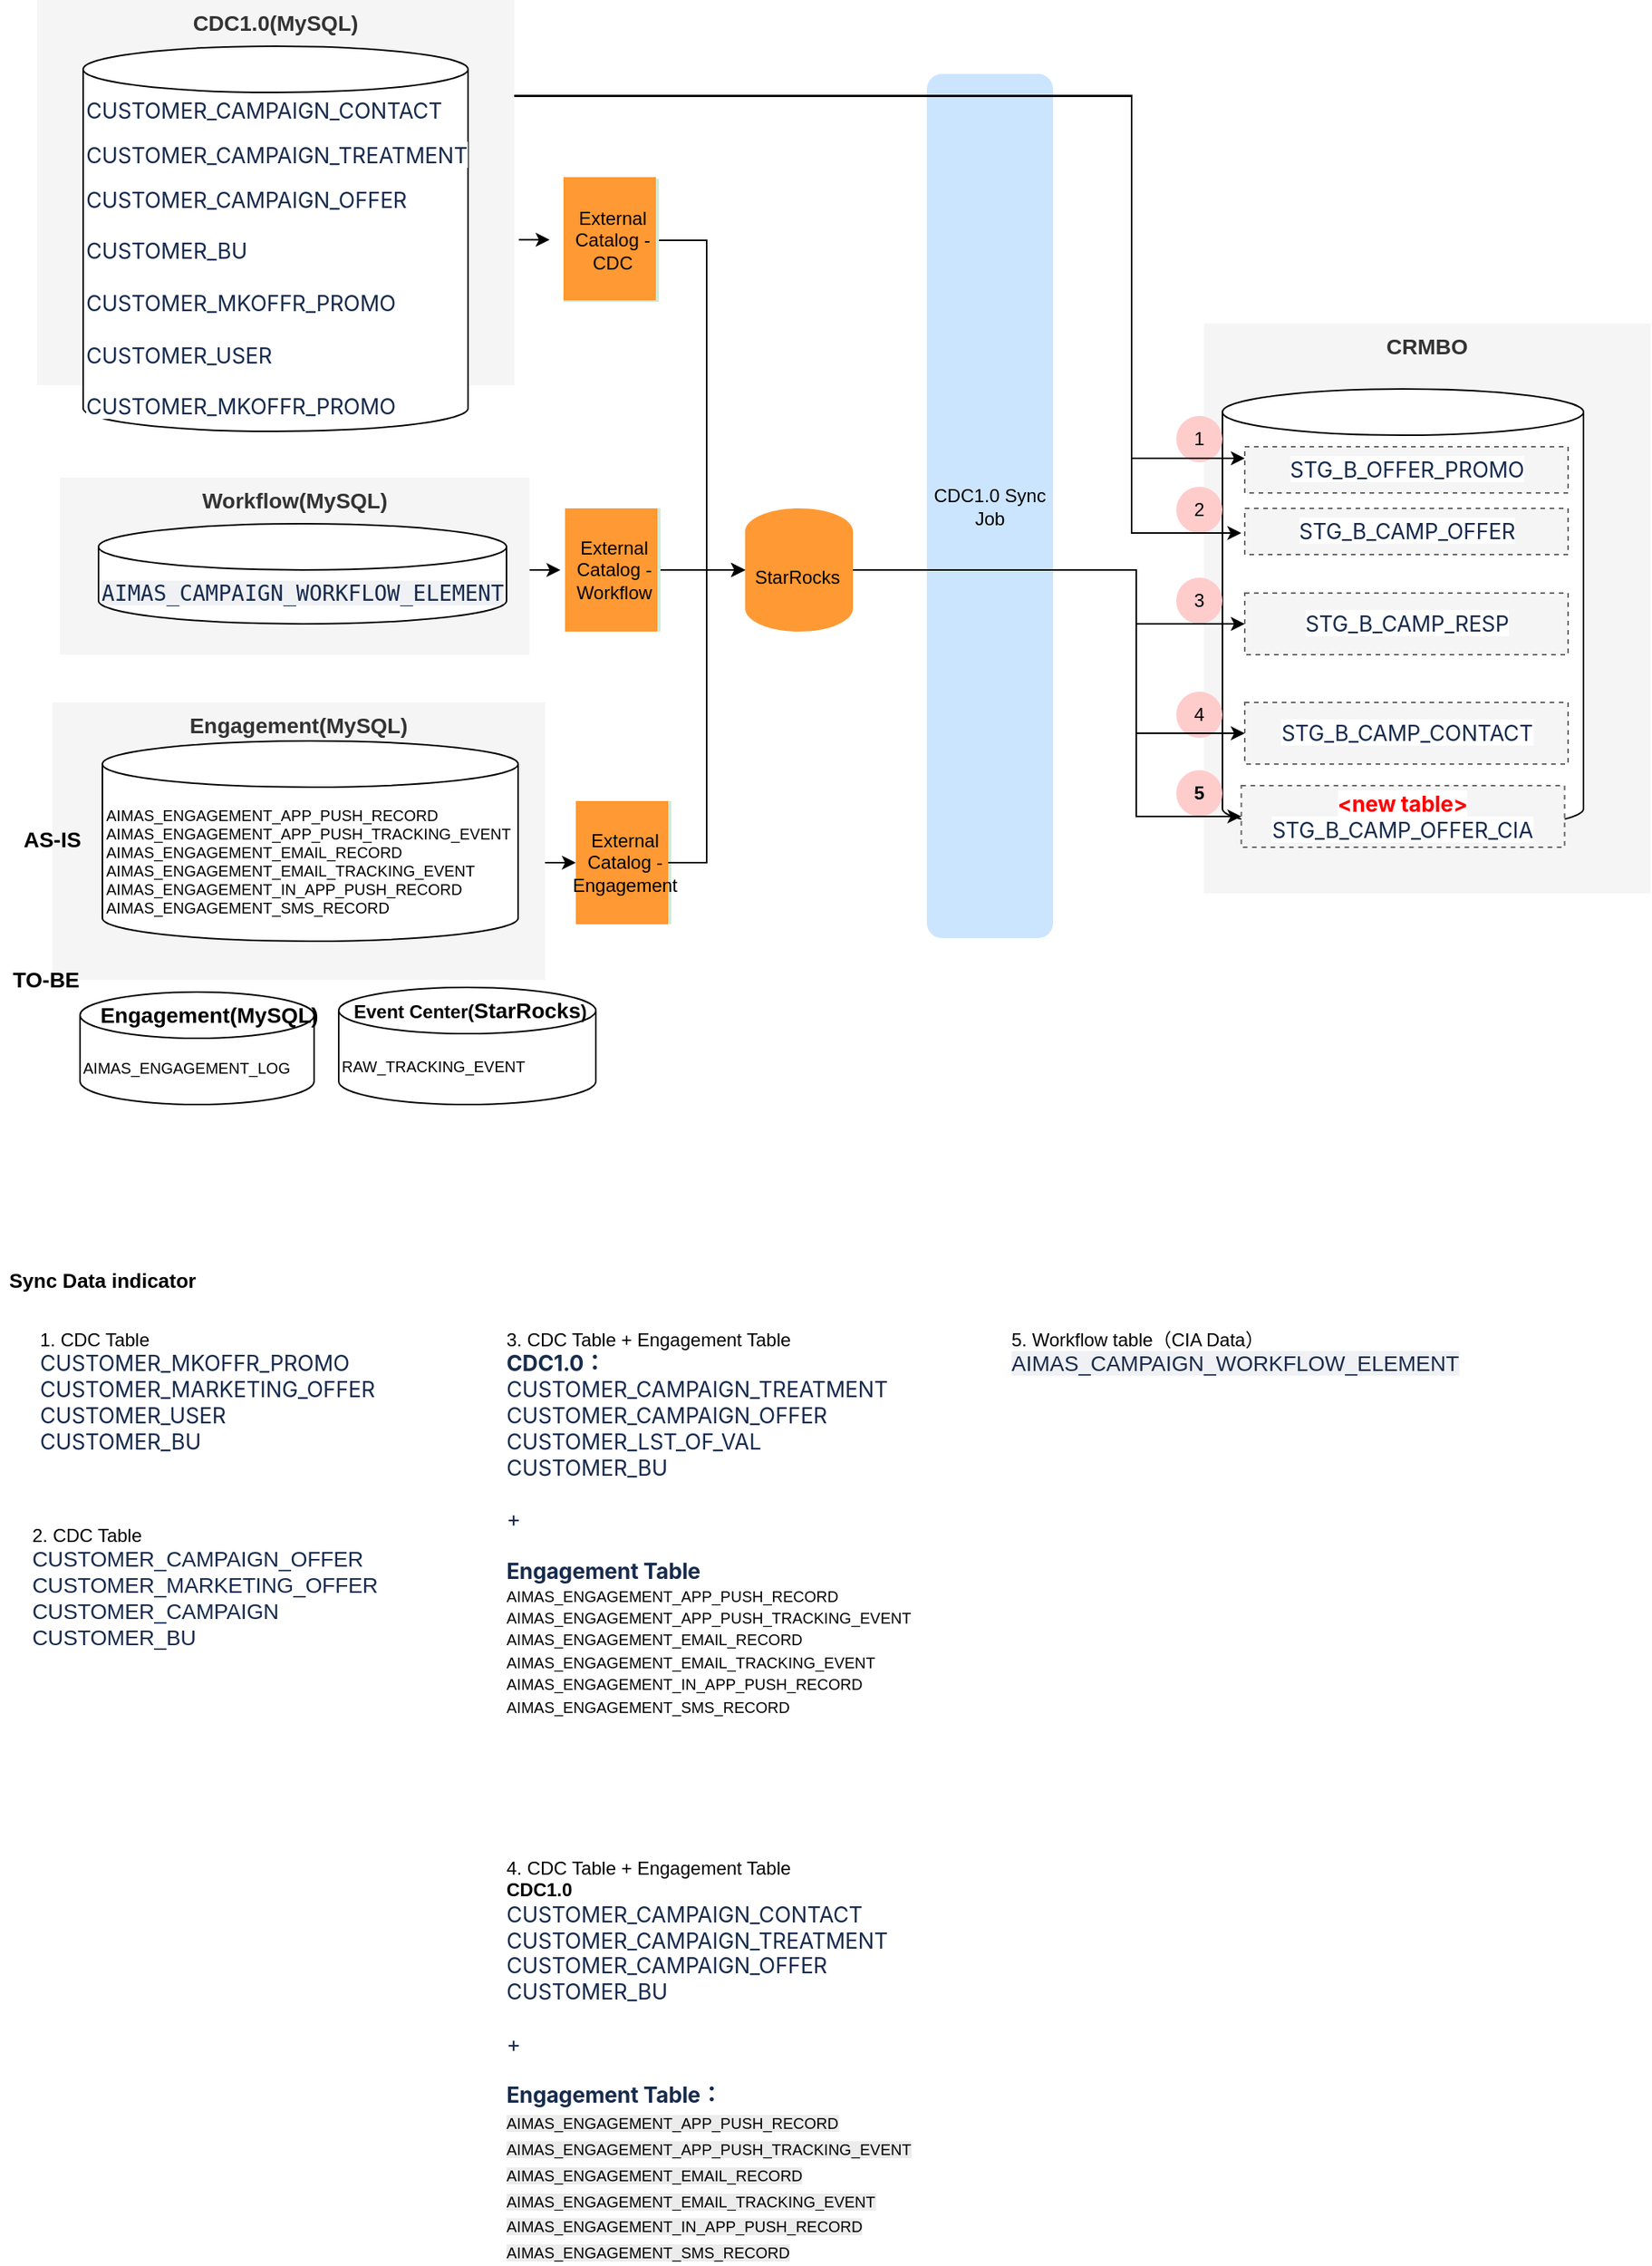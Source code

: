 <mxfile version="27.0.3">
  <diagram name="第 1 页" id="H-zNot_2gizYWFl9tbyM">
    <mxGraphModel dx="1198" dy="-809" grid="0" gridSize="10" guides="1" tooltips="1" connect="1" arrows="1" fold="1" page="0" pageScale="1" pageWidth="827" pageHeight="1169" math="0" shadow="0">
      <root>
        <mxCell id="0" />
        <mxCell id="1" parent="0" />
        <mxCell id="YSEfwSpDA4RHuo-UK7Tc-148" value="&lt;b&gt;&lt;font style=&quot;font-size: 14px;&quot;&gt;CDC1.0(MySQL)&lt;/font&gt;&lt;/b&gt;" style="rounded=0;whiteSpace=wrap;html=1;dashed=1;verticalAlign=top;fillColor=#f5f5f5;fontColor=#333333;strokeColor=none;" vertex="1" parent="1">
          <mxGeometry x="150" y="1980" width="310" height="250" as="geometry" />
        </mxCell>
        <mxCell id="YSEfwSpDA4RHuo-UK7Tc-149" value="&lt;b&gt;&lt;font style=&quot;font-size: 14px;&quot;&gt;Engagement(MySQL)&lt;/font&gt;&lt;/b&gt;" style="rounded=0;whiteSpace=wrap;html=1;dashed=1;verticalAlign=top;fillColor=#f5f5f5;fontColor=#333333;strokeColor=none;" vertex="1" parent="1">
          <mxGeometry x="160" y="2436" width="320" height="180" as="geometry" />
        </mxCell>
        <mxCell id="YSEfwSpDA4RHuo-UK7Tc-150" value="&lt;b&gt;&lt;font style=&quot;font-size: 14px;&quot;&gt;CRMBO&lt;/font&gt;&lt;/b&gt;" style="rounded=0;whiteSpace=wrap;html=1;dashed=1;verticalAlign=top;fillColor=#f5f5f5;fontColor=#333333;strokeColor=none;" vertex="1" parent="1">
          <mxGeometry x="908" y="2190" width="290" height="370" as="geometry" />
        </mxCell>
        <mxCell id="YSEfwSpDA4RHuo-UK7Tc-151" value="&lt;p data-pm-slice=&quot;1 1 []&quot; data-prosemirror-node-block=&quot;true&quot; data-prosemirror-node-name=&quot;paragraph&quot; data-prosemirror-content-type=&quot;node&quot;&gt;AIMAS_ENGAGEMENT_APP_PUSH_RECORD&lt;br data-prosemirror-node-inline=&quot;true&quot; data-prosemirror-node-name=&quot;hardBreak&quot; data-prosemirror-content-type=&quot;node&quot;&gt;AIMAS_ENGAGEMENT_APP_PUSH_TRACKING_EVENT&lt;br data-prosemirror-node-inline=&quot;true&quot; data-prosemirror-node-name=&quot;hardBreak&quot; data-prosemirror-content-type=&quot;node&quot;&gt;AIMAS_ENGAGEMENT_EMAIL_RECORD&lt;br data-prosemirror-node-inline=&quot;true&quot; data-prosemirror-node-name=&quot;hardBreak&quot; data-prosemirror-content-type=&quot;node&quot;&gt;AIMAS_ENGAGEMENT_EMAIL_TRACKING_EVENT&lt;br data-prosemirror-node-inline=&quot;true&quot; data-prosemirror-node-name=&quot;hardBreak&quot; data-prosemirror-content-type=&quot;node&quot;&gt;AIMAS_ENGAGEMENT_IN_APP_PUSH_RECORD&lt;br data-prosemirror-node-inline=&quot;true&quot; data-prosemirror-node-name=&quot;hardBreak&quot; data-prosemirror-content-type=&quot;node&quot;&gt;AIMAS_ENGAGEMENT_SMS_RECORD&lt;/p&gt;" style="shape=cylinder3;whiteSpace=wrap;html=1;boundedLbl=1;backgroundOutline=1;size=15;fontSize=10;align=left;" vertex="1" parent="1">
          <mxGeometry x="192.5" y="2461" width="270" height="130" as="geometry" />
        </mxCell>
        <mxCell id="YSEfwSpDA4RHuo-UK7Tc-152" value="&lt;div&gt;&lt;br&gt;&lt;/div&gt;&lt;div&gt;&lt;span style=&quot;color: rgb(23, 43, 77); font-family: ui-monospace, Menlo, &amp;quot;Segoe UI Mono&amp;quot;, &amp;quot;Ubuntu Mono&amp;quot;, monospace; text-align: start; white-space: pre; background-color: rgba(9, 30, 66, 0.06);&quot;&gt;&lt;span style=&quot;font-family: -apple-system, &amp;quot;system-ui&amp;quot;, &amp;quot;Segoe UI&amp;quot;, Roboto, Oxygen, Ubuntu, &amp;quot;Fira Sans&amp;quot;, &amp;quot;Droid Sans&amp;quot;, &amp;quot;Helvetica Neue&amp;quot;, sans-serif; font-size: 14px; letter-spacing: -0.07px; text-wrap-mode: wrap; background-color: rgb(255, 255, 255);&quot;&gt;&lt;span style=&quot;letter-spacing: -0.07px;&quot;&gt;&lt;br&gt;&lt;/span&gt;&lt;/span&gt;&lt;/span&gt;&lt;/div&gt;&lt;div&gt;&lt;br&gt;&lt;/div&gt;&lt;div&gt;&lt;span style=&quot;color: rgb(23, 43, 77); font-family: ui-monospace, Menlo, &amp;quot;Segoe UI Mono&amp;quot;, &amp;quot;Ubuntu Mono&amp;quot;, monospace; text-align: start; white-space: pre; background-color: rgba(9, 30, 66, 0.06);&quot;&gt;&lt;span style=&quot;font-family: -apple-system, &amp;quot;system-ui&amp;quot;, &amp;quot;Segoe UI&amp;quot;, Roboto, Oxygen, Ubuntu, &amp;quot;Fira Sans&amp;quot;, &amp;quot;Droid Sans&amp;quot;, &amp;quot;Helvetica Neue&amp;quot;, sans-serif; font-size: 14px; letter-spacing: -0.07px; text-wrap-mode: wrap; background-color: rgb(255, 255, 255);&quot;&gt;&lt;span style=&quot;letter-spacing: -0.07px;&quot;&gt;&lt;br&gt;&lt;/span&gt;&lt;/span&gt;&lt;/span&gt;&lt;/div&gt;&lt;div&gt;&lt;br&gt;&lt;/div&gt;" style="shape=cylinder3;whiteSpace=wrap;html=1;boundedLbl=1;backgroundOutline=1;size=15;fontSize=10;" vertex="1" parent="1">
          <mxGeometry x="920" y="2232.5" width="234.5" height="287.5" as="geometry" />
        </mxCell>
        <mxCell id="YSEfwSpDA4RHuo-UK7Tc-153" value="&lt;span style=&quot;color: rgb(23, 43, 77); font-family: -apple-system, &amp;quot;system-ui&amp;quot;, &amp;quot;Segoe UI&amp;quot;, Roboto, Oxygen, Ubuntu, &amp;quot;Fira Sans&amp;quot;, &amp;quot;Droid Sans&amp;quot;, &amp;quot;Helvetica Neue&amp;quot;, sans-serif; font-size: 14px; letter-spacing: -0.07px; white-space-collapse: preserve; background-color: rgb(255, 255, 255);&quot;&gt;CUSTOMER_CAMPAIGN_CONTACT&lt;/span&gt;&lt;div&gt;&lt;br style=&quot;box-sizing: border-box; color: rgb(23, 43, 77); font-family: -apple-system, &amp;quot;system-ui&amp;quot;, &amp;quot;Segoe UI&amp;quot;, Roboto, Oxygen, Ubuntu, &amp;quot;Fira Sans&amp;quot;, &amp;quot;Droid Sans&amp;quot;, &amp;quot;Helvetica Neue&amp;quot;, sans-serif; font-size: 14px; letter-spacing: -0.07px; white-space-collapse: preserve; background-color: rgb(255, 255, 255);&quot;&gt;&lt;span style=&quot;color: rgb(23, 43, 77); font-family: -apple-system, &amp;quot;system-ui&amp;quot;, &amp;quot;Segoe UI&amp;quot;, Roboto, Oxygen, Ubuntu, &amp;quot;Fira Sans&amp;quot;, &amp;quot;Droid Sans&amp;quot;, &amp;quot;Helvetica Neue&amp;quot;, sans-serif; font-size: 14px; letter-spacing: -0.07px; white-space-collapse: preserve; background-color: rgb(255, 255, 255);&quot;&gt;CUSTOMER_CAMPAIGN_TREATMENT&lt;/span&gt;&lt;/div&gt;&lt;div&gt;&lt;br style=&quot;box-sizing: border-box; color: rgb(23, 43, 77); font-family: -apple-system, &amp;quot;system-ui&amp;quot;, &amp;quot;Segoe UI&amp;quot;, Roboto, Oxygen, Ubuntu, &amp;quot;Fira Sans&amp;quot;, &amp;quot;Droid Sans&amp;quot;, &amp;quot;Helvetica Neue&amp;quot;, sans-serif; font-size: 14px; letter-spacing: -0.07px; white-space-collapse: preserve; background-color: rgb(255, 255, 255);&quot;&gt;&lt;span style=&quot;color: rgb(23, 43, 77); font-family: -apple-system, &amp;quot;system-ui&amp;quot;, &amp;quot;Segoe UI&amp;quot;, Roboto, Oxygen, Ubuntu, &amp;quot;Fira Sans&amp;quot;, &amp;quot;Droid Sans&amp;quot;, &amp;quot;Helvetica Neue&amp;quot;, sans-serif; font-size: 14px; letter-spacing: -0.07px; white-space-collapse: preserve; background-color: rgb(255, 255, 255);&quot;&gt;CUSTOMER_CAMPAIGN_OFFER&lt;/span&gt;&lt;/div&gt;&lt;div&gt;&lt;font face=&quot;-apple-system, system-ui, Segoe UI, Roboto, Oxygen, Ubuntu, Fira Sans, Droid Sans, Helvetica Neue, sans-serif&quot; color=&quot;#172b4d&quot;&gt;&lt;span style=&quot;font-size: 14px; letter-spacing: -0.07px; white-space-collapse: preserve;&quot;&gt;&lt;br&gt;&lt;/span&gt;&lt;/font&gt;&lt;div&gt;&lt;span style=&quot;color: rgb(23, 43, 77); font-family: -apple-system, &amp;quot;system-ui&amp;quot;, &amp;quot;Segoe UI&amp;quot;, Roboto, Oxygen, Ubuntu, &amp;quot;Fira Sans&amp;quot;, &amp;quot;Droid Sans&amp;quot;, &amp;quot;Helvetica Neue&amp;quot;, sans-serif; font-size: 14px; letter-spacing: -0.07px; white-space-collapse: preserve; background-color: rgb(255, 255, 255);&quot;&gt;CUSTOMER_BU&lt;/span&gt;&lt;span style=&quot;color: rgb(23, 43, 77); font-family: -apple-system, &amp;quot;system-ui&amp;quot;, &amp;quot;Segoe UI&amp;quot;, Roboto, Oxygen, Ubuntu, &amp;quot;Fira Sans&amp;quot;, &amp;quot;Droid Sans&amp;quot;, &amp;quot;Helvetica Neue&amp;quot;, sans-serif; font-size: 14px; letter-spacing: -0.07px; white-space-collapse: preserve; background-color: rgb(255, 255, 255);&quot;&gt;&lt;/span&gt;&lt;/div&gt;&lt;div&gt;&lt;span style=&quot;color: rgb(23, 43, 77); font-family: -apple-system, &amp;quot;system-ui&amp;quot;, &amp;quot;Segoe UI&amp;quot;, Roboto, Oxygen, Ubuntu, &amp;quot;Fira Sans&amp;quot;, &amp;quot;Droid Sans&amp;quot;, &amp;quot;Helvetica Neue&amp;quot;, sans-serif; font-size: 14px; letter-spacing: -0.07px; white-space-collapse: preserve; background-color: rgb(255, 255, 255);&quot;&gt;&lt;br&gt;&lt;/span&gt;&lt;/div&gt;&lt;div&gt;&lt;span style=&quot;color: rgb(23, 43, 77); font-family: -apple-system, &amp;quot;system-ui&amp;quot;, &amp;quot;Segoe UI&amp;quot;, Roboto, Oxygen, Ubuntu, &amp;quot;Fira Sans&amp;quot;, &amp;quot;Droid Sans&amp;quot;, &amp;quot;Helvetica Neue&amp;quot;, sans-serif; font-size: 14px; letter-spacing: -0.07px; white-space-collapse: preserve; background-color: rgb(255, 255, 255);&quot;&gt;&lt;span style=&quot;letter-spacing: -0.07px;&quot;&gt;CUSTOMER_MKOFFR_PROMO&lt;/span&gt;&lt;/span&gt;&lt;/div&gt;&lt;div&gt;&lt;span style=&quot;color: rgb(23, 43, 77); font-family: -apple-system, &amp;quot;system-ui&amp;quot;, &amp;quot;Segoe UI&amp;quot;, Roboto, Oxygen, Ubuntu, &amp;quot;Fira Sans&amp;quot;, &amp;quot;Droid Sans&amp;quot;, &amp;quot;Helvetica Neue&amp;quot;, sans-serif; font-size: 14px; letter-spacing: -0.07px; white-space-collapse: preserve; background-color: rgb(255, 255, 255);&quot;&gt;&lt;span style=&quot;letter-spacing: -0.07px;&quot;&gt;&lt;br&gt;&lt;/span&gt;&lt;/span&gt;&lt;/div&gt;&lt;div&gt;&lt;span style=&quot;color: rgb(23, 43, 77); font-family: -apple-system, &amp;quot;system-ui&amp;quot;, &amp;quot;Segoe UI&amp;quot;, Roboto, Oxygen, Ubuntu, &amp;quot;Fira Sans&amp;quot;, &amp;quot;Droid Sans&amp;quot;, &amp;quot;Helvetica Neue&amp;quot;, sans-serif; font-size: 14px; letter-spacing: -0.07px; white-space-collapse: preserve; background-color: rgb(255, 255, 255);&quot;&gt;&lt;span style=&quot;letter-spacing: -0.07px;&quot;&gt;CUSTOMER_USER&lt;/span&gt;&lt;span style=&quot;letter-spacing: -0.07px;&quot;&gt;&lt;/span&gt;&lt;/span&gt;&lt;/div&gt;&lt;/div&gt;&lt;div&gt;&lt;span style=&quot;color: rgb(23, 43, 77); font-family: -apple-system, &amp;quot;system-ui&amp;quot;, &amp;quot;Segoe UI&amp;quot;, Roboto, Oxygen, Ubuntu, &amp;quot;Fira Sans&amp;quot;, &amp;quot;Droid Sans&amp;quot;, &amp;quot;Helvetica Neue&amp;quot;, sans-serif; font-size: 14px; letter-spacing: -0.07px; white-space-collapse: preserve; background-color: rgb(255, 255, 255);&quot;&gt;&lt;span style=&quot;letter-spacing: -0.07px;&quot;&gt;&lt;br&gt;&lt;/span&gt;&lt;/span&gt;&lt;/div&gt;&lt;div&gt;&lt;span style=&quot;color: rgb(23, 43, 77); font-family: -apple-system, &amp;quot;system-ui&amp;quot;, &amp;quot;Segoe UI&amp;quot;, Roboto, Oxygen, Ubuntu, &amp;quot;Fira Sans&amp;quot;, &amp;quot;Droid Sans&amp;quot;, &amp;quot;Helvetica Neue&amp;quot;, sans-serif; font-size: 14px; letter-spacing: -0.07px; white-space-collapse: preserve; background-color: rgb(255, 255, 255);&quot;&gt;&lt;span style=&quot;letter-spacing: -0.07px;&quot;&gt;CUSTOMER_MKOFFR_PROMO&lt;/span&gt;&lt;span style=&quot;letter-spacing: -0.07px;&quot;&gt;&lt;/span&gt;&lt;/span&gt;&lt;/div&gt;" style="shape=cylinder3;whiteSpace=wrap;html=1;boundedLbl=1;backgroundOutline=1;size=15;fontSize=10;align=left;" vertex="1" parent="1">
          <mxGeometry x="180" y="2010" width="250" height="250" as="geometry" />
        </mxCell>
        <mxCell id="YSEfwSpDA4RHuo-UK7Tc-154" value="&lt;b&gt;&lt;font style=&quot;font-size: 14px;&quot;&gt;Workflow(MySQL)&lt;/font&gt;&lt;/b&gt;" style="rounded=0;whiteSpace=wrap;html=1;dashed=1;verticalAlign=top;fillColor=#f5f5f5;fontColor=#333333;strokeColor=none;" vertex="1" parent="1">
          <mxGeometry x="165" y="2290" width="305" height="115" as="geometry" />
        </mxCell>
        <mxCell id="YSEfwSpDA4RHuo-UK7Tc-155" value="&lt;span style=&quot;color: rgb(23, 43, 77); font-family: ui-monospace, Menlo, &amp;quot;Segoe UI Mono&amp;quot;, &amp;quot;Ubuntu Mono&amp;quot;, monospace; font-size: 14px; white-space: pre; background-color: rgba(9, 30, 66, 0.06);&quot;&gt;AIMAS_CAMPAIGN_WORKFLOW_ELEMENT&lt;/span&gt;" style="shape=cylinder3;whiteSpace=wrap;html=1;boundedLbl=1;backgroundOutline=1;size=15;fontSize=10;align=left;" vertex="1" parent="1">
          <mxGeometry x="190" y="2320" width="265" height="65" as="geometry" />
        </mxCell>
        <mxCell id="YSEfwSpDA4RHuo-UK7Tc-156" value="&lt;div style=&quot;font-size: 10px;&quot;&gt;&lt;span style=&quot;letter-spacing: -0.07px; background-color: light-dark(rgb(255, 255, 255), rgb(18, 18, 18)); font-family: -apple-system, &amp;quot;system-ui&amp;quot;, &amp;quot;Segoe UI&amp;quot;, Roboto, Oxygen, Ubuntu, &amp;quot;Fira Sans&amp;quot;, &amp;quot;Droid Sans&amp;quot;, &amp;quot;Helvetica Neue&amp;quot;, sans-serif; font-size: 14px; white-space-collapse: preserve; color: light-dark(rgb(23, 43, 77), rgb(186, 203, 232)); text-align: start;&quot;&gt;STG_B_CAMP_OFFER&lt;/span&gt;&lt;/div&gt;" style="text;html=1;align=center;verticalAlign=middle;whiteSpace=wrap;rounded=0;fillColor=#f5f5f5;fontColor=#333333;strokeColor=#666666;dashed=1;" vertex="1" parent="1">
          <mxGeometry x="934.5" y="2310" width="210" height="30" as="geometry" />
        </mxCell>
        <mxCell id="YSEfwSpDA4RHuo-UK7Tc-157" value="&lt;div style=&quot;font-size: 10px;&quot;&gt;&lt;span style=&quot;background-color: light-dark(rgb(255, 255, 255), rgb(18, 18, 18)); color: light-dark(rgb(23, 43, 77), rgb(186, 203, 232)); font-family: -apple-system, &amp;quot;system-ui&amp;quot;, &amp;quot;Segoe UI&amp;quot;, Roboto, Oxygen, Ubuntu, &amp;quot;Fira Sans&amp;quot;, &amp;quot;Droid Sans&amp;quot;, &amp;quot;Helvetica Neue&amp;quot;, sans-serif; font-size: 14px; letter-spacing: -0.07px; text-align: left; white-space-collapse: preserve;&quot;&gt;STG_B_CAMP_CONTACT&lt;/span&gt;&lt;/div&gt;" style="text;html=1;align=center;verticalAlign=middle;whiteSpace=wrap;rounded=0;fillColor=#f5f5f5;fontColor=#333333;strokeColor=#666666;dashed=1;" vertex="1" parent="1">
          <mxGeometry x="934.5" y="2436" width="210" height="40" as="geometry" />
        </mxCell>
        <mxCell id="YSEfwSpDA4RHuo-UK7Tc-158" value="&lt;div style=&quot;font-size: 10px;&quot;&gt;&lt;span style=&quot;color: rgb(23, 43, 77); font-family: -apple-system, &amp;quot;system-ui&amp;quot;, &amp;quot;Segoe UI&amp;quot;, Roboto, Oxygen, Ubuntu, &amp;quot;Fira Sans&amp;quot;, &amp;quot;Droid Sans&amp;quot;, &amp;quot;Helvetica Neue&amp;quot;, sans-serif; font-size: 14px; letter-spacing: -0.07px; text-align: left; white-space-collapse: preserve; background-color: rgb(255, 255, 255);&quot;&gt;STG_B_OFFER_PROMO&lt;/span&gt;&lt;/div&gt;" style="text;html=1;align=center;verticalAlign=middle;whiteSpace=wrap;rounded=0;fillColor=#f5f5f5;fontColor=#333333;strokeColor=#666666;dashed=1;" vertex="1" parent="1">
          <mxGeometry x="934.5" y="2270" width="210" height="30" as="geometry" />
        </mxCell>
        <mxCell id="YSEfwSpDA4RHuo-UK7Tc-161" value="&lt;div style=&quot;font-size: 10px;&quot;&gt;&lt;span style=&quot;color: rgb(23, 43, 77); font-family: -apple-system, &amp;quot;system-ui&amp;quot;, &amp;quot;Segoe UI&amp;quot;, Roboto, Oxygen, Ubuntu, &amp;quot;Fira Sans&amp;quot;, &amp;quot;Droid Sans&amp;quot;, &amp;quot;Helvetica Neue&amp;quot;, sans-serif; font-size: 14px; letter-spacing: -0.07px; text-align: left; white-space-collapse: preserve; background-color: rgb(255, 255, 255);&quot;&gt;STG_B_CAMP_RESP&lt;/span&gt;&lt;/div&gt;" style="text;html=1;align=center;verticalAlign=middle;whiteSpace=wrap;rounded=0;fillColor=#f5f5f5;fontColor=#333333;strokeColor=#666666;dashed=1;" vertex="1" parent="1">
          <mxGeometry x="934.5" y="2365" width="210" height="40" as="geometry" />
        </mxCell>
        <mxCell id="YSEfwSpDA4RHuo-UK7Tc-165" value="" style="group;fillColor=#d5e8d4;strokeColor=none;container=0;" vertex="1" connectable="0" parent="1">
          <mxGeometry x="492" y="2096" width="62" height="80" as="geometry" />
        </mxCell>
        <mxCell id="YSEfwSpDA4RHuo-UK7Tc-166" value="" style="group;fillColor=#d5e8d4;strokeColor=none;container=0;" vertex="1" connectable="0" parent="1">
          <mxGeometry x="500" y="2500" width="62" height="80" as="geometry" />
        </mxCell>
        <mxCell id="YSEfwSpDA4RHuo-UK7Tc-167" value="" style="group;fontStyle=1;fillColor=#d5e8d4;strokeColor=none;container=0;" vertex="1" connectable="0" parent="1">
          <mxGeometry x="493" y="2310" width="62" height="80" as="geometry" />
        </mxCell>
        <mxCell id="YSEfwSpDA4RHuo-UK7Tc-168" value="" style="rounded=0;whiteSpace=wrap;html=1;rotation=90;container=0;fillColor=#FF9933;strokeColor=none;" vertex="1" parent="1">
          <mxGeometry x="482" y="2105" width="80" height="60" as="geometry" />
        </mxCell>
        <mxCell id="YSEfwSpDA4RHuo-UK7Tc-169" value="External Catalog - CDC" style="text;html=1;align=center;verticalAlign=middle;whiteSpace=wrap;rounded=0;container=0;" vertex="1" parent="1">
          <mxGeometry x="494" y="2121" width="60" height="30" as="geometry" />
        </mxCell>
        <mxCell id="YSEfwSpDA4RHuo-UK7Tc-170" value="" style="rounded=0;whiteSpace=wrap;html=1;rotation=90;container=0;fillColor=#FF9933;strokeColor=none;" vertex="1" parent="1">
          <mxGeometry x="490" y="2510" width="80" height="60" as="geometry" />
        </mxCell>
        <mxCell id="YSEfwSpDA4RHuo-UK7Tc-171" value="External Catalog - Engagement" style="text;html=1;align=center;verticalAlign=middle;whiteSpace=wrap;rounded=0;container=0;" vertex="1" parent="1">
          <mxGeometry x="502" y="2525" width="60" height="30" as="geometry" />
        </mxCell>
        <mxCell id="YSEfwSpDA4RHuo-UK7Tc-172" value="" style="rounded=0;whiteSpace=wrap;html=1;rotation=90;container=0;fillColor=#FF9933;strokeColor=none;" vertex="1" parent="1">
          <mxGeometry x="483" y="2320" width="80" height="60" as="geometry" />
        </mxCell>
        <mxCell id="YSEfwSpDA4RHuo-UK7Tc-173" value="External Catalog - Workflow" style="text;html=1;align=center;verticalAlign=middle;whiteSpace=wrap;rounded=0;container=0;" vertex="1" parent="1">
          <mxGeometry x="495" y="2335" width="60" height="30" as="geometry" />
        </mxCell>
        <mxCell id="YSEfwSpDA4RHuo-UK7Tc-174" style="edgeStyle=orthogonalEdgeStyle;rounded=0;orthogonalLoop=1;jettySize=auto;html=1;entryX=0;entryY=0.5;entryDx=0;entryDy=0;entryPerimeter=0;" edge="1" parent="1" source="YSEfwSpDA4RHuo-UK7Tc-169" target="YSEfwSpDA4RHuo-UK7Tc-163">
          <mxGeometry relative="1" as="geometry">
            <Array as="points">
              <mxPoint x="585" y="2136" />
              <mxPoint x="585" y="2350" />
            </Array>
          </mxGeometry>
        </mxCell>
        <mxCell id="YSEfwSpDA4RHuo-UK7Tc-175" style="edgeStyle=orthogonalEdgeStyle;rounded=0;orthogonalLoop=1;jettySize=auto;html=1;entryX=0;entryY=0.5;entryDx=0;entryDy=0;entryPerimeter=0;" edge="1" parent="1" source="YSEfwSpDA4RHuo-UK7Tc-173" target="YSEfwSpDA4RHuo-UK7Tc-163">
          <mxGeometry relative="1" as="geometry" />
        </mxCell>
        <mxCell id="YSEfwSpDA4RHuo-UK7Tc-176" style="edgeStyle=orthogonalEdgeStyle;rounded=0;orthogonalLoop=1;jettySize=auto;html=1;entryX=0;entryY=0.5;entryDx=0;entryDy=0;entryPerimeter=0;" edge="1" parent="1" source="YSEfwSpDA4RHuo-UK7Tc-170" target="YSEfwSpDA4RHuo-UK7Tc-163">
          <mxGeometry relative="1" as="geometry" />
        </mxCell>
        <mxCell id="YSEfwSpDA4RHuo-UK7Tc-177" style="edgeStyle=orthogonalEdgeStyle;rounded=0;orthogonalLoop=1;jettySize=auto;html=1;" edge="1" parent="1">
          <mxGeometry relative="1" as="geometry">
            <mxPoint x="490" y="2350" as="targetPoint" />
            <mxPoint x="470" y="2350" as="sourcePoint" />
          </mxGeometry>
        </mxCell>
        <mxCell id="YSEfwSpDA4RHuo-UK7Tc-178" style="edgeStyle=orthogonalEdgeStyle;rounded=0;orthogonalLoop=1;jettySize=auto;html=1;" edge="1" parent="1">
          <mxGeometry relative="1" as="geometry">
            <mxPoint x="500" y="2540" as="targetPoint" />
            <mxPoint x="480" y="2540" as="sourcePoint" />
          </mxGeometry>
        </mxCell>
        <mxCell id="YSEfwSpDA4RHuo-UK7Tc-179" style="edgeStyle=orthogonalEdgeStyle;rounded=0;orthogonalLoop=1;jettySize=auto;html=1;" edge="1" parent="1">
          <mxGeometry relative="1" as="geometry">
            <mxPoint x="483" y="2135.64" as="targetPoint" />
            <mxPoint x="463" y="2135.64" as="sourcePoint" />
          </mxGeometry>
        </mxCell>
        <mxCell id="YSEfwSpDA4RHuo-UK7Tc-183" value="2" style="ellipse;whiteSpace=wrap;html=1;aspect=fixed;strokeColor=none;fillColor=#FFCCCC;" vertex="1" parent="1">
          <mxGeometry x="890" y="2296" width="30" height="30" as="geometry" />
        </mxCell>
        <mxCell id="YSEfwSpDA4RHuo-UK7Tc-185" value="1" style="ellipse;whiteSpace=wrap;html=1;aspect=fixed;strokeColor=none;fillColor=#FFCCCC;" vertex="1" parent="1">
          <mxGeometry x="890" y="2250" width="30" height="30" as="geometry" />
        </mxCell>
        <mxCell id="YSEfwSpDA4RHuo-UK7Tc-186" value="3" style="ellipse;whiteSpace=wrap;html=1;aspect=fixed;strokeColor=none;fillColor=#FFCCCC;" vertex="1" parent="1">
          <mxGeometry x="890" y="2355" width="30" height="30" as="geometry" />
        </mxCell>
        <mxCell id="YSEfwSpDA4RHuo-UK7Tc-188" value="4" style="ellipse;whiteSpace=wrap;html=1;aspect=fixed;strokeColor=none;fillColor=#FFCCCC;" vertex="1" parent="1">
          <mxGeometry x="890" y="2429" width="30" height="30" as="geometry" />
        </mxCell>
        <mxCell id="YSEfwSpDA4RHuo-UK7Tc-189" value="1. CDC Table&lt;div&gt;&lt;span style=&quot;color: rgb(23, 43, 77); font-family: -apple-system, &amp;quot;system-ui&amp;quot;, &amp;quot;Segoe UI&amp;quot;, Roboto, Oxygen, Ubuntu, &amp;quot;Fira Sans&amp;quot;, &amp;quot;Droid Sans&amp;quot;, &amp;quot;Helvetica Neue&amp;quot;, sans-serif; font-size: 14px; letter-spacing: -0.07px; white-space-collapse: preserve; background-color: rgb(255, 255, 255);&quot;&gt;CUSTOMER_MKOFFR_PROMO&lt;/span&gt;&lt;br style=&quot;box-sizing: border-box; color: rgb(23, 43, 77); font-family: -apple-system, &amp;quot;system-ui&amp;quot;, &amp;quot;Segoe UI&amp;quot;, Roboto, Oxygen, Ubuntu, &amp;quot;Fira Sans&amp;quot;, &amp;quot;Droid Sans&amp;quot;, &amp;quot;Helvetica Neue&amp;quot;, sans-serif; font-size: 14px; letter-spacing: -0.07px; white-space-collapse: preserve; background-color: rgb(255, 255, 255);&quot;&gt;&lt;span style=&quot;color: rgb(23, 43, 77); font-family: -apple-system, &amp;quot;system-ui&amp;quot;, &amp;quot;Segoe UI&amp;quot;, Roboto, Oxygen, Ubuntu, &amp;quot;Fira Sans&amp;quot;, &amp;quot;Droid Sans&amp;quot;, &amp;quot;Helvetica Neue&amp;quot;, sans-serif; font-size: 14px; letter-spacing: -0.07px; white-space-collapse: preserve; background-color: rgb(255, 255, 255);&quot;&gt;CUSTOMER_MARKETING_OFFER&lt;/span&gt;&lt;br style=&quot;box-sizing: border-box; color: rgb(23, 43, 77); font-family: -apple-system, &amp;quot;system-ui&amp;quot;, &amp;quot;Segoe UI&amp;quot;, Roboto, Oxygen, Ubuntu, &amp;quot;Fira Sans&amp;quot;, &amp;quot;Droid Sans&amp;quot;, &amp;quot;Helvetica Neue&amp;quot;, sans-serif; font-size: 14px; letter-spacing: -0.07px; white-space-collapse: preserve; background-color: rgb(255, 255, 255);&quot;&gt;&lt;span style=&quot;color: rgb(23, 43, 77); font-family: -apple-system, &amp;quot;system-ui&amp;quot;, &amp;quot;Segoe UI&amp;quot;, Roboto, Oxygen, Ubuntu, &amp;quot;Fira Sans&amp;quot;, &amp;quot;Droid Sans&amp;quot;, &amp;quot;Helvetica Neue&amp;quot;, sans-serif; font-size: 14px; letter-spacing: -0.07px; white-space-collapse: preserve; background-color: rgb(255, 255, 255);&quot;&gt;CUSTOMER_USER&lt;/span&gt;&lt;br style=&quot;box-sizing: border-box; color: rgb(23, 43, 77); font-family: -apple-system, &amp;quot;system-ui&amp;quot;, &amp;quot;Segoe UI&amp;quot;, Roboto, Oxygen, Ubuntu, &amp;quot;Fira Sans&amp;quot;, &amp;quot;Droid Sans&amp;quot;, &amp;quot;Helvetica Neue&amp;quot;, sans-serif; font-size: 14px; letter-spacing: -0.07px; white-space-collapse: preserve; background-color: rgb(255, 255, 255);&quot;&gt;&lt;span style=&quot;color: rgb(23, 43, 77); font-family: -apple-system, &amp;quot;system-ui&amp;quot;, &amp;quot;Segoe UI&amp;quot;, Roboto, Oxygen, Ubuntu, &amp;quot;Fira Sans&amp;quot;, &amp;quot;Droid Sans&amp;quot;, &amp;quot;Helvetica Neue&amp;quot;, sans-serif; font-size: 14px; letter-spacing: -0.07px; white-space-collapse: preserve; background-color: rgb(255, 255, 255);&quot;&gt;CUSTOMER_BU&lt;/span&gt;&lt;/div&gt;" style="text;html=1;align=left;verticalAlign=top;whiteSpace=wrap;rounded=0;" vertex="1" parent="1">
          <mxGeometry x="150" y="2836" width="220" height="100" as="geometry" />
        </mxCell>
        <mxCell id="YSEfwSpDA4RHuo-UK7Tc-190" value="&lt;font face=&quot;Helvetica&quot;&gt;2. CDC Table&lt;/font&gt;&lt;div&gt;&lt;font face=&quot;Helvetica&quot;&gt;&lt;span style=&quot;color: rgb(23, 43, 77); font-size: 14px; letter-spacing: -0.07px; white-space-collapse: preserve; background-color: rgb(255, 255, 255);&quot;&gt;CUSTOMER_CAMPAIGN_OFFER&lt;/span&gt;&lt;br style=&quot;box-sizing: border-box; color: rgb(23, 43, 77); font-size: 14px; letter-spacing: -0.07px; white-space-collapse: preserve; background-color: rgb(255, 255, 255);&quot;&gt;&lt;span style=&quot;color: rgb(23, 43, 77); font-size: 14px; letter-spacing: -0.07px; white-space-collapse: preserve; background-color: rgb(255, 255, 255);&quot;&gt;CUSTOMER_MARKETING_OFFER&lt;/span&gt;&lt;br style=&quot;box-sizing: border-box; color: rgb(23, 43, 77); font-size: 14px; letter-spacing: -0.07px; white-space-collapse: preserve; background-color: rgb(255, 255, 255);&quot;&gt;&lt;span style=&quot;color: rgb(23, 43, 77); font-size: 14px; letter-spacing: -0.07px; white-space-collapse: preserve; background-color: rgb(255, 255, 255);&quot;&gt;CUSTOMER_CAMPAIGN&lt;/span&gt;&lt;br style=&quot;box-sizing: border-box; color: rgb(23, 43, 77); font-size: 14px; letter-spacing: -0.07px; white-space-collapse: preserve; background-color: rgb(255, 255, 255);&quot;&gt;&lt;span style=&quot;color: rgb(23, 43, 77); font-size: 14px; letter-spacing: -0.07px; white-space-collapse: preserve; background-color: rgb(255, 255, 255);&quot;&gt;CUSTOMER_BU&lt;/span&gt;&lt;/font&gt;&lt;/div&gt;&lt;div&gt;&lt;span style=&quot;color: rgb(23, 43, 77); font-family: -apple-system, &amp;quot;system-ui&amp;quot;, &amp;quot;Segoe UI&amp;quot;, Roboto, Oxygen, Ubuntu, &amp;quot;Fira Sans&amp;quot;, &amp;quot;Droid Sans&amp;quot;, &amp;quot;Helvetica Neue&amp;quot;, sans-serif; font-size: 14px; letter-spacing: -0.07px; white-space-collapse: preserve; background-color: rgb(255, 255, 255);&quot;&gt;&lt;br&gt;&lt;/span&gt;&lt;/div&gt;" style="text;html=1;align=left;verticalAlign=top;whiteSpace=wrap;rounded=0;" vertex="1" parent="1">
          <mxGeometry x="145" y="2963" width="336" height="120" as="geometry" />
        </mxCell>
        <mxCell id="YSEfwSpDA4RHuo-UK7Tc-191" value="3. CDC Table + Engagement Table&lt;div&gt;&lt;font face=&quot;-apple-system, system-ui, Segoe UI, Roboto, Oxygen, Ubuntu, Fira Sans, Droid Sans, Helvetica Neue, sans-serif&quot; color=&quot;#172b4d&quot;&gt;&lt;span style=&quot;font-size: 14px; letter-spacing: -0.07px; white-space-collapse: preserve; background-color: rgb(255, 255, 255);&quot;&gt;&lt;b&gt;CDC1.0：&lt;/b&gt;&lt;/span&gt;&lt;/font&gt;&lt;/div&gt;&lt;div&gt;&lt;span style=&quot;color: rgb(23, 43, 77); font-family: -apple-system, &amp;quot;system-ui&amp;quot;, &amp;quot;Segoe UI&amp;quot;, Roboto, Oxygen, Ubuntu, &amp;quot;Fira Sans&amp;quot;, &amp;quot;Droid Sans&amp;quot;, &amp;quot;Helvetica Neue&amp;quot;, sans-serif; font-size: 14px; letter-spacing: -0.07px; white-space-collapse: preserve; background-color: rgb(255, 255, 255);&quot;&gt;CUSTOMER_CAMPAIGN_TREATMENT&lt;/span&gt;&lt;br style=&quot;box-sizing: border-box; color: rgb(23, 43, 77); font-family: -apple-system, &amp;quot;system-ui&amp;quot;, &amp;quot;Segoe UI&amp;quot;, Roboto, Oxygen, Ubuntu, &amp;quot;Fira Sans&amp;quot;, &amp;quot;Droid Sans&amp;quot;, &amp;quot;Helvetica Neue&amp;quot;, sans-serif; font-size: 14px; letter-spacing: -0.07px; white-space-collapse: preserve; background-color: rgb(255, 255, 255);&quot;&gt;&lt;span style=&quot;color: rgb(23, 43, 77); font-family: -apple-system, &amp;quot;system-ui&amp;quot;, &amp;quot;Segoe UI&amp;quot;, Roboto, Oxygen, Ubuntu, &amp;quot;Fira Sans&amp;quot;, &amp;quot;Droid Sans&amp;quot;, &amp;quot;Helvetica Neue&amp;quot;, sans-serif; font-size: 14px; letter-spacing: -0.07px; white-space-collapse: preserve; background-color: rgb(255, 255, 255);&quot;&gt;CUSTOMER_CAMPAIGN_OFFER&lt;/span&gt;&lt;br style=&quot;box-sizing: border-box; color: rgb(23, 43, 77); font-family: -apple-system, &amp;quot;system-ui&amp;quot;, &amp;quot;Segoe UI&amp;quot;, Roboto, Oxygen, Ubuntu, &amp;quot;Fira Sans&amp;quot;, &amp;quot;Droid Sans&amp;quot;, &amp;quot;Helvetica Neue&amp;quot;, sans-serif; font-size: 14px; letter-spacing: -0.07px; white-space-collapse: preserve; background-color: rgb(255, 255, 255);&quot;&gt;&lt;span style=&quot;color: rgb(23, 43, 77); font-family: -apple-system, &amp;quot;system-ui&amp;quot;, &amp;quot;Segoe UI&amp;quot;, Roboto, Oxygen, Ubuntu, &amp;quot;Fira Sans&amp;quot;, &amp;quot;Droid Sans&amp;quot;, &amp;quot;Helvetica Neue&amp;quot;, sans-serif; font-size: 14px; letter-spacing: -0.07px; white-space-collapse: preserve; background-color: rgb(255, 255, 255);&quot;&gt;CUSTOMER_LST_OF_VAL&lt;/span&gt;&lt;br style=&quot;box-sizing: border-box; color: rgb(23, 43, 77); font-family: -apple-system, &amp;quot;system-ui&amp;quot;, &amp;quot;Segoe UI&amp;quot;, Roboto, Oxygen, Ubuntu, &amp;quot;Fira Sans&amp;quot;, &amp;quot;Droid Sans&amp;quot;, &amp;quot;Helvetica Neue&amp;quot;, sans-serif; font-size: 14px; letter-spacing: -0.07px; white-space-collapse: preserve; background-color: rgb(255, 255, 255);&quot;&gt;&lt;span style=&quot;color: rgb(23, 43, 77); font-family: -apple-system, &amp;quot;system-ui&amp;quot;, &amp;quot;Segoe UI&amp;quot;, Roboto, Oxygen, Ubuntu, &amp;quot;Fira Sans&amp;quot;, &amp;quot;Droid Sans&amp;quot;, &amp;quot;Helvetica Neue&amp;quot;, sans-serif; font-size: 14px; letter-spacing: -0.07px; white-space-collapse: preserve; background-color: rgb(255, 255, 255);&quot;&gt;CUSTOMER_BU&lt;/span&gt;&lt;/div&gt;&lt;div&gt;&lt;span style=&quot;color: rgb(23, 43, 77); font-family: -apple-system, &amp;quot;system-ui&amp;quot;, &amp;quot;Segoe UI&amp;quot;, Roboto, Oxygen, Ubuntu, &amp;quot;Fira Sans&amp;quot;, &amp;quot;Droid Sans&amp;quot;, &amp;quot;Helvetica Neue&amp;quot;, sans-serif; font-size: 14px; letter-spacing: -0.07px; white-space-collapse: preserve; background-color: rgb(255, 255, 255);&quot;&gt;&lt;br&gt;&lt;/span&gt;&lt;/div&gt;&lt;div&gt;&lt;span style=&quot;color: rgb(23, 43, 77); font-family: -apple-system, &amp;quot;system-ui&amp;quot;, &amp;quot;Segoe UI&amp;quot;, Roboto, Oxygen, Ubuntu, &amp;quot;Fira Sans&amp;quot;, &amp;quot;Droid Sans&amp;quot;, &amp;quot;Helvetica Neue&amp;quot;, sans-serif; font-size: 14px; letter-spacing: -0.07px; white-space-collapse: preserve; background-color: rgb(255, 255, 255);&quot;&gt;+&lt;/span&gt;&lt;/div&gt;&lt;div&gt;&lt;span style=&quot;color: rgb(23, 43, 77); font-family: -apple-system, &amp;quot;system-ui&amp;quot;, &amp;quot;Segoe UI&amp;quot;, Roboto, Oxygen, Ubuntu, &amp;quot;Fira Sans&amp;quot;, &amp;quot;Droid Sans&amp;quot;, &amp;quot;Helvetica Neue&amp;quot;, sans-serif; font-size: 14px; letter-spacing: -0.07px; white-space-collapse: preserve; background-color: rgb(255, 255, 255);&quot;&gt;&lt;br&gt;&lt;/span&gt;&lt;/div&gt;&lt;div&gt;&lt;span style=&quot;color: rgb(23, 43, 77); font-family: -apple-system, &amp;quot;system-ui&amp;quot;, &amp;quot;Segoe UI&amp;quot;, Roboto, Oxygen, Ubuntu, &amp;quot;Fira Sans&amp;quot;, &amp;quot;Droid Sans&amp;quot;, &amp;quot;Helvetica Neue&amp;quot;, sans-serif; font-size: 14px; letter-spacing: -0.07px; white-space-collapse: preserve; background-color: rgb(255, 255, 255);&quot;&gt;&lt;b&gt;Engagement Table&lt;/b&gt;&lt;/span&gt;&lt;/div&gt;&lt;div&gt;&lt;font face=&quot;Helvetica&quot;&gt;&lt;span style=&quot;font-size: 10px;&quot;&gt;AIMAS_ENGAGEMENT_APP_PUSH_RECORD&lt;/span&gt;&lt;br style=&quot;font-size: 10px;&quot; data-prosemirror-node-inline=&quot;true&quot; data-prosemirror-node-name=&quot;hardBreak&quot; data-prosemirror-content-type=&quot;node&quot;&gt;&lt;span style=&quot;font-size: 10px;&quot;&gt;AIMAS_ENGAGEMENT_APP_PUSH_TRACKING_EVENT&lt;/span&gt;&lt;br style=&quot;font-size: 10px;&quot; data-prosemirror-node-inline=&quot;true&quot; data-prosemirror-node-name=&quot;hardBreak&quot; data-prosemirror-content-type=&quot;node&quot;&gt;&lt;span style=&quot;font-size: 10px;&quot;&gt;AIMAS_ENGAGEMENT_EMAIL_RECORD&lt;/span&gt;&lt;br style=&quot;font-size: 10px;&quot; data-prosemirror-node-inline=&quot;true&quot; data-prosemirror-node-name=&quot;hardBreak&quot; data-prosemirror-content-type=&quot;node&quot;&gt;&lt;span style=&quot;font-size: 10px;&quot;&gt;AIMAS_ENGAGEMENT_EMAIL_TRACKING_EVENT&lt;/span&gt;&lt;br style=&quot;font-size: 10px;&quot; data-prosemirror-node-inline=&quot;true&quot; data-prosemirror-node-name=&quot;hardBreak&quot; data-prosemirror-content-type=&quot;node&quot;&gt;&lt;span style=&quot;font-size: 10px;&quot;&gt;AIMAS_ENGAGEMENT_IN_APP_PUSH_RECORD&lt;/span&gt;&lt;br style=&quot;font-size: 10px;&quot; data-prosemirror-node-inline=&quot;true&quot; data-prosemirror-node-name=&quot;hardBreak&quot; data-prosemirror-content-type=&quot;node&quot;&gt;&lt;span style=&quot;font-size: 10px;&quot;&gt;AIMAS_ENGAGEMENT_SMS_RECORD&lt;/span&gt;&lt;/font&gt;&lt;/div&gt;" style="text;html=1;align=left;verticalAlign=top;whiteSpace=wrap;rounded=0;" vertex="1" parent="1">
          <mxGeometry x="453" y="2836" width="220" height="100" as="geometry" />
        </mxCell>
        <mxCell id="YSEfwSpDA4RHuo-UK7Tc-192" value="4. CDC Table + Engagement Table&lt;div&gt;&lt;b&gt;CDC1.0&lt;/b&gt;&lt;br&gt;&lt;div&gt;&lt;font face=&quot;-apple-system, system-ui, Segoe UI, Roboto, Oxygen, Ubuntu, Fira Sans, Droid Sans, Helvetica Neue, sans-serif&quot; color=&quot;#172b4d&quot;&gt;&lt;span style=&quot;font-size: 14px; letter-spacing: -0.07px; white-space-collapse: preserve;&quot;&gt;CUSTOMER_CAMPAIGN_CONTACT&lt;br&gt;CUSTOMER_CAMPAIGN_TREATMENT&lt;br&gt;CUSTOMER_CAMPAIGN_OFFER&lt;br&gt;CUSTOMER_BU&lt;/span&gt;&lt;/font&gt;&lt;/div&gt;&lt;div&gt;&lt;span style=&quot;color: rgb(23, 43, 77); font-family: -apple-system, &amp;quot;system-ui&amp;quot;, &amp;quot;Segoe UI&amp;quot;, Roboto, Oxygen, Ubuntu, &amp;quot;Fira Sans&amp;quot;, &amp;quot;Droid Sans&amp;quot;, &amp;quot;Helvetica Neue&amp;quot;, sans-serif; font-size: 14px; letter-spacing: -0.07px; white-space-collapse: preserve; background-color: rgb(255, 255, 255);&quot;&gt;&lt;br&gt;&lt;/span&gt;&lt;/div&gt;&lt;div&gt;&lt;span style=&quot;color: rgb(23, 43, 77); font-family: -apple-system, &amp;quot;system-ui&amp;quot;, &amp;quot;Segoe UI&amp;quot;, Roboto, Oxygen, Ubuntu, &amp;quot;Fira Sans&amp;quot;, &amp;quot;Droid Sans&amp;quot;, &amp;quot;Helvetica Neue&amp;quot;, sans-serif; font-size: 14px; letter-spacing: -0.07px; white-space-collapse: preserve; background-color: rgb(255, 255, 255);&quot;&gt;+&lt;/span&gt;&lt;/div&gt;&lt;div&gt;&lt;span style=&quot;color: rgb(23, 43, 77); font-family: -apple-system, &amp;quot;system-ui&amp;quot;, &amp;quot;Segoe UI&amp;quot;, Roboto, Oxygen, Ubuntu, &amp;quot;Fira Sans&amp;quot;, &amp;quot;Droid Sans&amp;quot;, &amp;quot;Helvetica Neue&amp;quot;, sans-serif; font-size: 14px; letter-spacing: -0.07px; white-space-collapse: preserve; background-color: rgb(255, 255, 255);&quot;&gt;&lt;br&gt;&lt;/span&gt;&lt;/div&gt;&lt;div&gt;&lt;span style=&quot;color: rgb(23, 43, 77); font-family: -apple-system, &amp;quot;system-ui&amp;quot;, &amp;quot;Segoe UI&amp;quot;, Roboto, Oxygen, Ubuntu, &amp;quot;Fira Sans&amp;quot;, &amp;quot;Droid Sans&amp;quot;, &amp;quot;Helvetica Neue&amp;quot;, sans-serif; font-size: 14px; letter-spacing: -0.07px; white-space-collapse: preserve; background-color: rgb(255, 255, 255);&quot;&gt;&lt;b&gt;Engagement Table：&lt;/b&gt;&lt;/span&gt;&lt;/div&gt;&lt;/div&gt;&lt;div&gt;&lt;span style=&quot;color: rgb(23, 43, 77); font-family: -apple-system, &amp;quot;system-ui&amp;quot;, &amp;quot;Segoe UI&amp;quot;, Roboto, Oxygen, Ubuntu, &amp;quot;Fira Sans&amp;quot;, &amp;quot;Droid Sans&amp;quot;, &amp;quot;Helvetica Neue&amp;quot;, sans-serif; font-size: 14px; letter-spacing: -0.07px; white-space-collapse: preserve; background-color: rgb(255, 255, 255);&quot;&gt;&lt;span style=&quot;color: rgb(0, 0, 0); font-family: Helvetica; letter-spacing: normal; white-space-collapse: collapse; background-color: rgb(236, 236, 236); font-size: 10px;&quot;&gt;AIMAS_ENGAGEMENT_APP_PUSH_RECORD&lt;/span&gt;&lt;br style=&quot;color: rgb(0, 0, 0); font-family: Helvetica; letter-spacing: normal; white-space-collapse: collapse; background-color: rgb(236, 236, 236); font-size: 10px;&quot; data-prosemirror-node-inline=&quot;true&quot; data-prosemirror-node-name=&quot;hardBreak&quot; data-prosemirror-content-type=&quot;node&quot;&gt;&lt;span style=&quot;color: rgb(0, 0, 0); font-family: Helvetica; letter-spacing: normal; white-space-collapse: collapse; background-color: rgb(236, 236, 236); font-size: 10px;&quot;&gt;AIMAS_ENGAGEMENT_APP_PUSH_TRACKING_EVENT&lt;/span&gt;&lt;br style=&quot;color: rgb(0, 0, 0); font-family: Helvetica; letter-spacing: normal; white-space-collapse: collapse; background-color: rgb(236, 236, 236); font-size: 10px;&quot; data-prosemirror-node-inline=&quot;true&quot; data-prosemirror-node-name=&quot;hardBreak&quot; data-prosemirror-content-type=&quot;node&quot;&gt;&lt;span style=&quot;color: rgb(0, 0, 0); font-family: Helvetica; letter-spacing: normal; white-space-collapse: collapse; background-color: rgb(236, 236, 236); font-size: 10px;&quot;&gt;AIMAS_ENGAGEMENT_EMAIL_RECORD&lt;/span&gt;&lt;br style=&quot;color: rgb(0, 0, 0); font-family: Helvetica; letter-spacing: normal; white-space-collapse: collapse; background-color: rgb(236, 236, 236); font-size: 10px;&quot; data-prosemirror-node-inline=&quot;true&quot; data-prosemirror-node-name=&quot;hardBreak&quot; data-prosemirror-content-type=&quot;node&quot;&gt;&lt;span style=&quot;color: rgb(0, 0, 0); font-family: Helvetica; letter-spacing: normal; white-space-collapse: collapse; background-color: rgb(236, 236, 236); font-size: 10px;&quot;&gt;AIMAS_ENGAGEMENT_EMAIL_TRACKING_EVENT&lt;/span&gt;&lt;br style=&quot;color: rgb(0, 0, 0); font-family: Helvetica; letter-spacing: normal; white-space-collapse: collapse; background-color: rgb(236, 236, 236); font-size: 10px;&quot; data-prosemirror-node-inline=&quot;true&quot; data-prosemirror-node-name=&quot;hardBreak&quot; data-prosemirror-content-type=&quot;node&quot;&gt;&lt;span style=&quot;color: rgb(0, 0, 0); font-family: Helvetica; letter-spacing: normal; white-space-collapse: collapse; background-color: rgb(236, 236, 236); font-size: 10px;&quot;&gt;AIMAS_ENGAGEMENT_IN_APP_PUSH_RECORD&lt;/span&gt;&lt;br style=&quot;color: rgb(0, 0, 0); font-family: Helvetica; letter-spacing: normal; white-space-collapse: collapse; background-color: rgb(236, 236, 236); font-size: 10px;&quot; data-prosemirror-node-inline=&quot;true&quot; data-prosemirror-node-name=&quot;hardBreak&quot; data-prosemirror-content-type=&quot;node&quot;&gt;&lt;span style=&quot;color: rgb(0, 0, 0); font-family: Helvetica; letter-spacing: normal; white-space-collapse: collapse; background-color: rgb(236, 236, 236); font-size: 10px;&quot;&gt;AIMAS_ENGAGEMENT_SMS_RECORD&lt;/span&gt;&lt;/span&gt;&lt;/div&gt;" style="text;html=1;align=left;verticalAlign=top;whiteSpace=wrap;rounded=0;" vertex="1" parent="1">
          <mxGeometry x="453" y="3179" width="220" height="100" as="geometry" />
        </mxCell>
        <mxCell id="YSEfwSpDA4RHuo-UK7Tc-199" value="&lt;div style=&quot;font-size: 10px;&quot;&gt;&lt;span style=&quot;font-family: -apple-system, &amp;quot;system-ui&amp;quot;, &amp;quot;Segoe UI&amp;quot;, Roboto, Oxygen, Ubuntu, &amp;quot;Fira Sans&amp;quot;, &amp;quot;Droid Sans&amp;quot;, &amp;quot;Helvetica Neue&amp;quot;, sans-serif; font-size: 14px; letter-spacing: -0.07px; text-align: start; white-space-collapse: preserve; background-color: rgb(255, 255, 255);&quot;&gt;&lt;b style=&quot;&quot;&gt;&lt;font style=&quot;color: rgb(255, 0, 0);&quot;&gt;&amp;lt;new table&amp;gt;&lt;/font&gt;&lt;/b&gt;&lt;/span&gt;&lt;/div&gt;&lt;div style=&quot;font-size: 10px;&quot;&gt;&lt;span style=&quot;color: rgb(23, 43, 77); font-family: -apple-system, &amp;quot;system-ui&amp;quot;, &amp;quot;Segoe UI&amp;quot;, Roboto, Oxygen, Ubuntu, &amp;quot;Fira Sans&amp;quot;, &amp;quot;Droid Sans&amp;quot;, &amp;quot;Helvetica Neue&amp;quot;, sans-serif; font-size: 14px; letter-spacing: -0.07px; text-align: start; white-space-collapse: preserve; background-color: rgb(255, 255, 255);&quot;&gt;STG_B_CAMP_OFFER_CIA&lt;/span&gt;&lt;/div&gt;" style="text;html=1;align=center;verticalAlign=middle;whiteSpace=wrap;rounded=0;fillColor=#f5f5f5;fontColor=#333333;strokeColor=#666666;dashed=1;" vertex="1" parent="1">
          <mxGeometry x="932.25" y="2490" width="210" height="40" as="geometry" />
        </mxCell>
        <mxCell id="YSEfwSpDA4RHuo-UK7Tc-201" value="5" style="ellipse;whiteSpace=wrap;html=1;aspect=fixed;fontStyle=1;strokeColor=none;fillColor=#FFCCCC;" vertex="1" parent="1">
          <mxGeometry x="890" y="2480" width="30" height="30" as="geometry" />
        </mxCell>
        <mxCell id="YSEfwSpDA4RHuo-UK7Tc-202" value="5. Workflow table（CIA Data）&lt;div&gt;&lt;span style=&quot;color: rgb(23, 43, 77); font-size: 14px; white-space: pre; background-color: rgba(9, 30, 66, 0.06);&quot;&gt;AIMAS_CAMPAIGN_WORKFLOW_ELEMENT&lt;/span&gt;&lt;/div&gt;" style="text;html=1;align=left;verticalAlign=top;whiteSpace=wrap;rounded=0;" vertex="1" parent="1">
          <mxGeometry x="781" y="2836" width="342" height="100" as="geometry" />
        </mxCell>
        <mxCell id="YSEfwSpDA4RHuo-UK7Tc-209" style="edgeStyle=orthogonalEdgeStyle;rounded=0;orthogonalLoop=1;jettySize=auto;html=1;entryX=0;entryY=0.5;entryDx=0;entryDy=0;" edge="1" parent="1" source="YSEfwSpDA4RHuo-UK7Tc-163" target="YSEfwSpDA4RHuo-UK7Tc-157">
          <mxGeometry relative="1" as="geometry">
            <Array as="points">
              <mxPoint x="864" y="2350" />
              <mxPoint x="864" y="2456" />
            </Array>
          </mxGeometry>
        </mxCell>
        <mxCell id="YSEfwSpDA4RHuo-UK7Tc-211" style="edgeStyle=orthogonalEdgeStyle;rounded=0;orthogonalLoop=1;jettySize=auto;html=1;entryX=0;entryY=0.5;entryDx=0;entryDy=0;" edge="1" parent="1" source="YSEfwSpDA4RHuo-UK7Tc-163" target="YSEfwSpDA4RHuo-UK7Tc-199">
          <mxGeometry relative="1" as="geometry">
            <Array as="points">
              <mxPoint x="864" y="2350" />
              <mxPoint x="864" y="2510" />
            </Array>
          </mxGeometry>
        </mxCell>
        <mxCell id="YSEfwSpDA4RHuo-UK7Tc-163" value="" style="shape=cylinder3;whiteSpace=wrap;html=1;boundedLbl=1;backgroundOutline=1;size=15;fillColor=#FF9933;strokeColor=none;" vertex="1" parent="1">
          <mxGeometry x="610" y="2310" width="70" height="80" as="geometry" />
        </mxCell>
        <mxCell id="YSEfwSpDA4RHuo-UK7Tc-164" value="StarRocks" style="text;html=1;align=center;verticalAlign=middle;whiteSpace=wrap;rounded=0;" vertex="1" parent="1">
          <mxGeometry x="614" y="2340" width="60" height="30" as="geometry" />
        </mxCell>
        <mxCell id="YSEfwSpDA4RHuo-UK7Tc-203" value="Sync Data indicator" style="text;html=1;align=left;verticalAlign=middle;whiteSpace=wrap;rounded=0;fontStyle=1;fontSize=13;" vertex="1" parent="1">
          <mxGeometry x="130" y="2796" width="165" height="30" as="geometry" />
        </mxCell>
        <mxCell id="YSEfwSpDA4RHuo-UK7Tc-205" value="CDC1.0 Sync Job" style="rounded=1;whiteSpace=wrap;html=1;arcSize=12;fillColor=#cce5ff;strokeColor=none;" vertex="1" parent="1">
          <mxGeometry x="728" y="2028" width="82" height="561" as="geometry" />
        </mxCell>
        <mxCell id="YSEfwSpDA4RHuo-UK7Tc-206" style="edgeStyle=orthogonalEdgeStyle;rounded=0;orthogonalLoop=1;jettySize=auto;html=1;entryX=0;entryY=0.25;entryDx=0;entryDy=0;" edge="1" parent="1" source="YSEfwSpDA4RHuo-UK7Tc-148" target="YSEfwSpDA4RHuo-UK7Tc-158">
          <mxGeometry relative="1" as="geometry">
            <Array as="points">
              <mxPoint x="861" y="2042" />
              <mxPoint x="861" y="2278" />
            </Array>
          </mxGeometry>
        </mxCell>
        <mxCell id="YSEfwSpDA4RHuo-UK7Tc-207" style="edgeStyle=orthogonalEdgeStyle;rounded=0;orthogonalLoop=1;jettySize=auto;html=1;entryX=0;entryY=0.5;entryDx=0;entryDy=0;exitX=1;exitY=0.25;exitDx=0;exitDy=0;" edge="1" parent="1" source="YSEfwSpDA4RHuo-UK7Tc-148">
          <mxGeometry relative="1" as="geometry">
            <mxPoint x="457.75" y="2043" as="sourcePoint" />
            <mxPoint x="932.25" y="2326" as="targetPoint" />
            <Array as="points">
              <mxPoint x="861" y="2043" />
              <mxPoint x="861" y="2326" />
            </Array>
          </mxGeometry>
        </mxCell>
        <mxCell id="YSEfwSpDA4RHuo-UK7Tc-208" style="edgeStyle=orthogonalEdgeStyle;rounded=0;orthogonalLoop=1;jettySize=auto;html=1;entryX=0;entryY=0.5;entryDx=0;entryDy=0;" edge="1" parent="1" source="YSEfwSpDA4RHuo-UK7Tc-163" target="YSEfwSpDA4RHuo-UK7Tc-161">
          <mxGeometry relative="1" as="geometry">
            <Array as="points">
              <mxPoint x="864" y="2350" />
              <mxPoint x="864" y="2385" />
            </Array>
          </mxGeometry>
        </mxCell>
        <mxCell id="YSEfwSpDA4RHuo-UK7Tc-212" value="AS-IS" style="text;html=1;align=center;verticalAlign=middle;whiteSpace=wrap;rounded=0;fontStyle=1;fontSize=14;" vertex="1" parent="1">
          <mxGeometry x="130" y="2510" width="60" height="30" as="geometry" />
        </mxCell>
        <mxCell id="YSEfwSpDA4RHuo-UK7Tc-213" value="TO-BE" style="text;html=1;align=center;verticalAlign=middle;whiteSpace=wrap;rounded=0;fontStyle=1;fontSize=14;" vertex="1" parent="1">
          <mxGeometry x="126" y="2601" width="60" height="30" as="geometry" />
        </mxCell>
        <mxCell id="YSEfwSpDA4RHuo-UK7Tc-215" value="&lt;p data-pm-slice=&quot;1 1 []&quot; data-prosemirror-node-block=&quot;true&quot; data-prosemirror-node-name=&quot;paragraph&quot; data-prosemirror-content-type=&quot;node&quot;&gt;AIMAS_ENGAGEMENT_LOG&lt;/p&gt;" style="shape=cylinder3;whiteSpace=wrap;html=1;boundedLbl=1;backgroundOutline=1;size=15;fontSize=10;align=left;" vertex="1" parent="1">
          <mxGeometry x="178" y="2624" width="152" height="73" as="geometry" />
        </mxCell>
        <mxCell id="YSEfwSpDA4RHuo-UK7Tc-216" value="&lt;b&gt;&lt;font style=&quot;font-size: 14px;&quot;&gt;Engagement(MySQL)&lt;/font&gt;&lt;/b&gt;" style="text;html=1;align=center;verticalAlign=middle;whiteSpace=wrap;rounded=0;" vertex="1" parent="1">
          <mxGeometry x="232" y="2624" width="60" height="30" as="geometry" />
        </mxCell>
        <mxCell id="YSEfwSpDA4RHuo-UK7Tc-217" value="&lt;p data-pm-slice=&quot;1 1 []&quot; data-prosemirror-node-block=&quot;true&quot; data-prosemirror-node-name=&quot;paragraph&quot; data-prosemirror-content-type=&quot;node&quot;&gt;RAW_TRACKING_EVENT&lt;/p&gt;" style="shape=cylinder3;whiteSpace=wrap;html=1;boundedLbl=1;backgroundOutline=1;size=15;fontSize=10;align=left;" vertex="1" parent="1">
          <mxGeometry x="346" y="2621" width="167" height="76" as="geometry" />
        </mxCell>
        <mxCell id="YSEfwSpDA4RHuo-UK7Tc-218" value="&lt;b&gt;Event Center(&lt;span style=&quot;font-size: 14px;&quot;&gt;StarRocks&lt;/span&gt;)&lt;/b&gt;" style="text;html=1;align=center;verticalAlign=middle;whiteSpace=wrap;rounded=0;" vertex="1" parent="1">
          <mxGeometry x="346" y="2621" width="171" height="30" as="geometry" />
        </mxCell>
      </root>
    </mxGraphModel>
  </diagram>
</mxfile>
